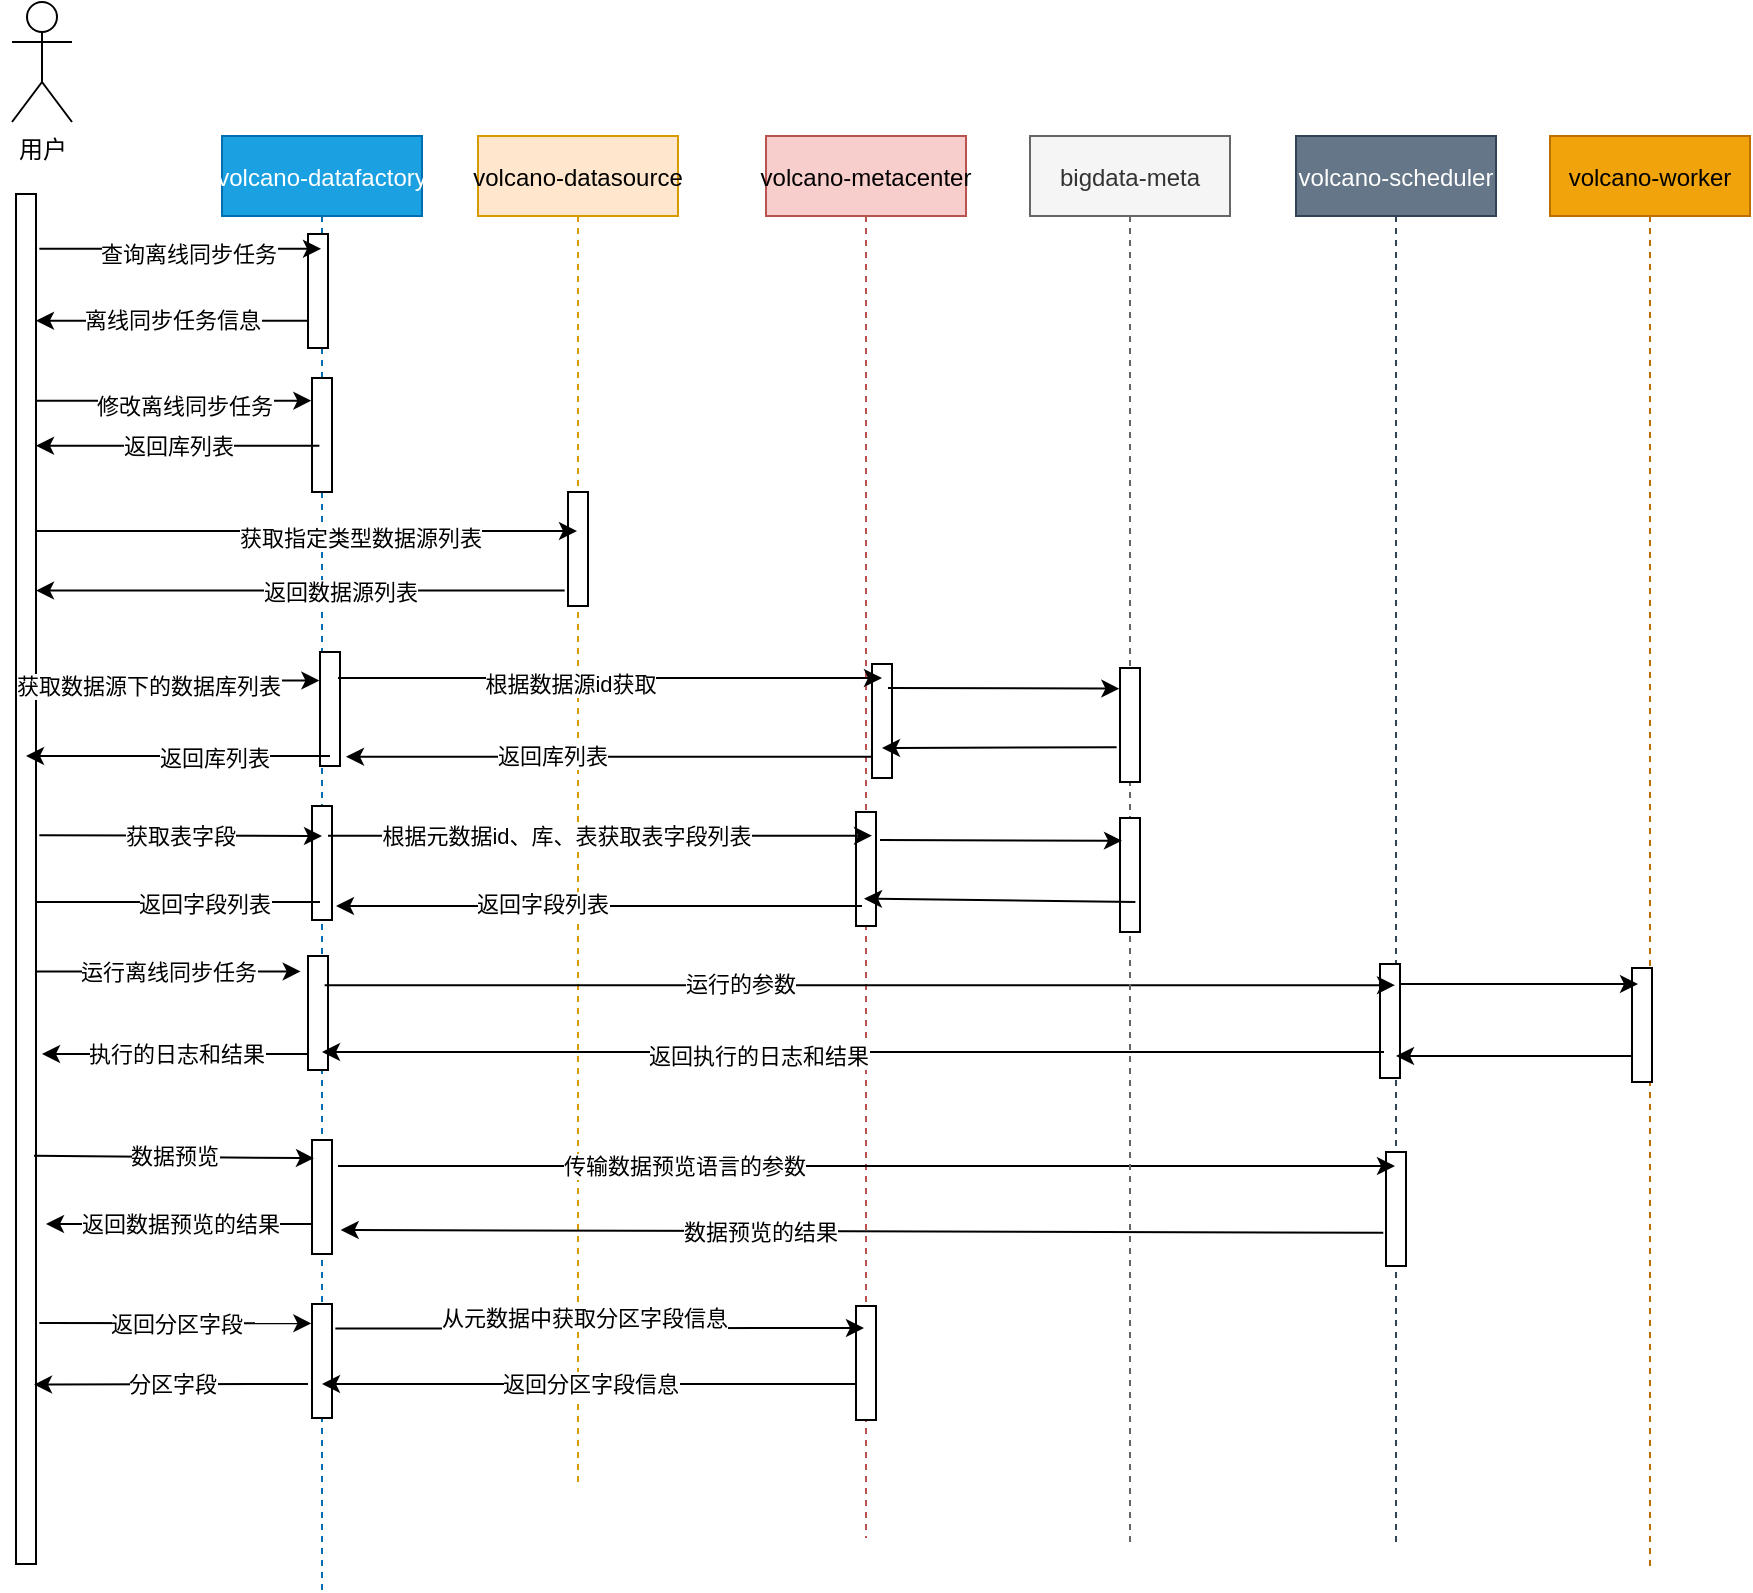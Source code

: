 <mxfile version="16.2.1" type="github">
  <diagram id="kgpKYQtTHZ0yAKxKKP6v" name="Page-1">
    <mxGraphModel dx="1261" dy="4119" grid="0" gridSize="10" guides="1" tooltips="1" connect="1" arrows="1" fold="1" page="1" pageScale="1" pageWidth="2339" pageHeight="3300" math="0" shadow="0">
      <root>
        <mxCell id="0" />
        <mxCell id="1" parent="0" />
        <mxCell id="3nuBFxr9cyL0pnOWT2aG-1" value="volcano-datafactory" style="shape=umlLifeline;perimeter=lifelinePerimeter;container=1;collapsible=0;recursiveResize=0;rounded=0;shadow=0;strokeWidth=1;fillColor=#1ba1e2;strokeColor=#006EAF;fontColor=#ffffff;" parent="1" vertex="1">
          <mxGeometry x="249" y="46" width="100" height="727" as="geometry" />
        </mxCell>
        <mxCell id="-eaRwASQvT9Frj3Xb0qR-25" value="" style="points=[];perimeter=orthogonalPerimeter;rounded=0;shadow=0;strokeWidth=1;" vertex="1" parent="3nuBFxr9cyL0pnOWT2aG-1">
          <mxGeometry x="49" y="258" width="10" height="57" as="geometry" />
        </mxCell>
        <mxCell id="-eaRwASQvT9Frj3Xb0qR-36" value="" style="points=[];perimeter=orthogonalPerimeter;rounded=0;shadow=0;strokeWidth=1;" vertex="1" parent="3nuBFxr9cyL0pnOWT2aG-1">
          <mxGeometry x="45" y="121" width="10" height="57" as="geometry" />
        </mxCell>
        <mxCell id="-eaRwASQvT9Frj3Xb0qR-41" value="" style="points=[];perimeter=orthogonalPerimeter;rounded=0;shadow=0;strokeWidth=1;" vertex="1" parent="3nuBFxr9cyL0pnOWT2aG-1">
          <mxGeometry x="43" y="49" width="10" height="57" as="geometry" />
        </mxCell>
        <mxCell id="-eaRwASQvT9Frj3Xb0qR-44" value="" style="points=[];perimeter=orthogonalPerimeter;rounded=0;shadow=0;strokeWidth=1;" vertex="1" parent="3nuBFxr9cyL0pnOWT2aG-1">
          <mxGeometry x="43" y="410" width="10" height="57" as="geometry" />
        </mxCell>
        <mxCell id="-eaRwASQvT9Frj3Xb0qR-61" value="" style="points=[];perimeter=orthogonalPerimeter;rounded=0;shadow=0;strokeWidth=1;" vertex="1" parent="3nuBFxr9cyL0pnOWT2aG-1">
          <mxGeometry x="45" y="335" width="10" height="57" as="geometry" />
        </mxCell>
        <mxCell id="-eaRwASQvT9Frj3Xb0qR-68" value="" style="endArrow=classic;html=1;rounded=0;" edge="1" parent="3nuBFxr9cyL0pnOWT2aG-1">
          <mxGeometry width="50" height="50" relative="1" as="geometry">
            <mxPoint x="49" y="383" as="sourcePoint" />
            <mxPoint x="-103" y="383" as="targetPoint" />
          </mxGeometry>
        </mxCell>
        <mxCell id="-eaRwASQvT9Frj3Xb0qR-69" value="返回字段列表" style="edgeLabel;html=1;align=center;verticalAlign=middle;resizable=0;points=[];" vertex="1" connectable="0" parent="-eaRwASQvT9Frj3Xb0qR-68">
          <mxGeometry x="-0.219" y="1" relative="1" as="geometry">
            <mxPoint x="1" as="offset" />
          </mxGeometry>
        </mxCell>
        <mxCell id="-eaRwASQvT9Frj3Xb0qR-71" value="" style="points=[];perimeter=orthogonalPerimeter;rounded=0;shadow=0;strokeWidth=1;" vertex="1" parent="3nuBFxr9cyL0pnOWT2aG-1">
          <mxGeometry x="45" y="502" width="10" height="57" as="geometry" />
        </mxCell>
        <mxCell id="-eaRwASQvT9Frj3Xb0qR-79" value="返回数据预览的结果" style="endArrow=classic;html=1;rounded=0;exitX=0;exitY=0.86;exitDx=0;exitDy=0;exitPerimeter=0;" edge="1" parent="3nuBFxr9cyL0pnOWT2aG-1">
          <mxGeometry width="50" height="50" relative="1" as="geometry">
            <mxPoint x="45" y="544.02" as="sourcePoint" />
            <mxPoint x="-88" y="544" as="targetPoint" />
          </mxGeometry>
        </mxCell>
        <mxCell id="-eaRwASQvT9Frj3Xb0qR-82" value="" style="points=[];perimeter=orthogonalPerimeter;rounded=0;shadow=0;strokeWidth=1;" vertex="1" parent="3nuBFxr9cyL0pnOWT2aG-1">
          <mxGeometry x="45" y="584" width="10" height="57" as="geometry" />
        </mxCell>
        <mxCell id="3nuBFxr9cyL0pnOWT2aG-5" value="volcano-metacenter" style="shape=umlLifeline;perimeter=lifelinePerimeter;container=1;collapsible=0;recursiveResize=0;rounded=0;shadow=0;strokeWidth=1;fillColor=#f8cecc;strokeColor=#b85450;" parent="1" vertex="1">
          <mxGeometry x="521" y="46" width="100" height="701" as="geometry" />
        </mxCell>
        <mxCell id="-eaRwASQvT9Frj3Xb0qR-29" value="" style="points=[];perimeter=orthogonalPerimeter;rounded=0;shadow=0;strokeWidth=1;" vertex="1" parent="3nuBFxr9cyL0pnOWT2aG-5">
          <mxGeometry x="53" y="264" width="10" height="57" as="geometry" />
        </mxCell>
        <mxCell id="-eaRwASQvT9Frj3Xb0qR-63" value="" style="points=[];perimeter=orthogonalPerimeter;rounded=0;shadow=0;strokeWidth=1;" vertex="1" parent="3nuBFxr9cyL0pnOWT2aG-5">
          <mxGeometry x="45" y="338" width="10" height="57" as="geometry" />
        </mxCell>
        <mxCell id="-eaRwASQvT9Frj3Xb0qR-81" value="" style="points=[];perimeter=orthogonalPerimeter;rounded=0;shadow=0;strokeWidth=1;" vertex="1" parent="3nuBFxr9cyL0pnOWT2aG-5">
          <mxGeometry x="45" y="585" width="10" height="57" as="geometry" />
        </mxCell>
        <mxCell id="-eaRwASQvT9Frj3Xb0qR-2" value="用户" style="shape=umlActor;verticalLabelPosition=bottom;verticalAlign=top;html=1;outlineConnect=0;" vertex="1" parent="1">
          <mxGeometry x="144" y="-21" width="30" height="60" as="geometry" />
        </mxCell>
        <mxCell id="-eaRwASQvT9Frj3Xb0qR-9" value="volcano-datasource" style="shape=umlLifeline;perimeter=lifelinePerimeter;container=1;collapsible=0;recursiveResize=0;rounded=0;shadow=0;strokeWidth=1;fillColor=#ffe6cc;strokeColor=#d79b00;" vertex="1" parent="1">
          <mxGeometry x="377" y="46" width="100" height="675" as="geometry" />
        </mxCell>
        <mxCell id="-eaRwASQvT9Frj3Xb0qR-19" value="" style="points=[];perimeter=orthogonalPerimeter;rounded=0;shadow=0;strokeWidth=1;" vertex="1" parent="-eaRwASQvT9Frj3Xb0qR-9">
          <mxGeometry x="45" y="178" width="10" height="57" as="geometry" />
        </mxCell>
        <mxCell id="-eaRwASQvT9Frj3Xb0qR-64" value="" style="endArrow=classic;html=1;rounded=0;exitX=0.9;exitY=0.228;exitDx=0;exitDy=0;exitPerimeter=0;" edge="1" parent="-eaRwASQvT9Frj3Xb0qR-9">
          <mxGeometry width="50" height="50" relative="1" as="geometry">
            <mxPoint x="-75" y="349.836" as="sourcePoint" />
            <mxPoint x="197" y="349.84" as="targetPoint" />
          </mxGeometry>
        </mxCell>
        <mxCell id="-eaRwASQvT9Frj3Xb0qR-96" value="根据元数据id、库、表获取表字段列表" style="edgeLabel;html=1;align=center;verticalAlign=middle;resizable=0;points=[];" vertex="1" connectable="0" parent="-eaRwASQvT9Frj3Xb0qR-64">
          <mxGeometry x="-0.13" relative="1" as="geometry">
            <mxPoint as="offset" />
          </mxGeometry>
        </mxCell>
        <mxCell id="-eaRwASQvT9Frj3Xb0qR-11" value="volcano-worker" style="shape=umlLifeline;perimeter=lifelinePerimeter;container=1;collapsible=0;recursiveResize=0;rounded=0;shadow=0;strokeWidth=1;fillColor=#f0a30a;strokeColor=#BD7000;fontColor=#000000;" vertex="1" parent="1">
          <mxGeometry x="913" y="46" width="100" height="716" as="geometry" />
        </mxCell>
        <mxCell id="-eaRwASQvT9Frj3Xb0qR-52" value="" style="points=[];perimeter=orthogonalPerimeter;rounded=0;shadow=0;strokeWidth=1;" vertex="1" parent="-eaRwASQvT9Frj3Xb0qR-11">
          <mxGeometry x="41" y="416" width="10" height="57" as="geometry" />
        </mxCell>
        <mxCell id="-eaRwASQvT9Frj3Xb0qR-53" value="" style="endArrow=classic;html=1;rounded=0;" edge="1" parent="-eaRwASQvT9Frj3Xb0qR-11">
          <mxGeometry width="50" height="50" relative="1" as="geometry">
            <mxPoint x="-75" y="424" as="sourcePoint" />
            <mxPoint x="44" y="424" as="targetPoint" />
          </mxGeometry>
        </mxCell>
        <mxCell id="-eaRwASQvT9Frj3Xb0qR-13" value="volcano-scheduler" style="shape=umlLifeline;perimeter=lifelinePerimeter;container=1;collapsible=0;recursiveResize=0;rounded=0;shadow=0;strokeWidth=1;fillColor=#647687;fontColor=#ffffff;strokeColor=#314354;" vertex="1" parent="1">
          <mxGeometry x="786" y="46" width="100" height="704" as="geometry" />
        </mxCell>
        <mxCell id="-eaRwASQvT9Frj3Xb0qR-46" value="" style="points=[];perimeter=orthogonalPerimeter;rounded=0;shadow=0;strokeWidth=1;" vertex="1" parent="-eaRwASQvT9Frj3Xb0qR-13">
          <mxGeometry x="42" y="414" width="10" height="57" as="geometry" />
        </mxCell>
        <mxCell id="-eaRwASQvT9Frj3Xb0qR-74" value="" style="points=[];perimeter=orthogonalPerimeter;rounded=0;shadow=0;strokeWidth=1;" vertex="1" parent="-eaRwASQvT9Frj3Xb0qR-13">
          <mxGeometry x="45" y="508" width="10" height="57" as="geometry" />
        </mxCell>
        <mxCell id="-eaRwASQvT9Frj3Xb0qR-14" value="" style="points=[];perimeter=orthogonalPerimeter;rounded=0;shadow=0;strokeWidth=1;" vertex="1" parent="1">
          <mxGeometry x="146" y="75" width="10" height="685" as="geometry" />
        </mxCell>
        <mxCell id="-eaRwASQvT9Frj3Xb0qR-21" value="" style="endArrow=classic;html=1;rounded=0;exitX=1.033;exitY=0.246;exitDx=0;exitDy=0;exitPerimeter=0;" edge="1" parent="1" source="-eaRwASQvT9Frj3Xb0qR-14" target="-eaRwASQvT9Frj3Xb0qR-9">
          <mxGeometry width="50" height="50" relative="1" as="geometry">
            <mxPoint x="160" y="116" as="sourcePoint" />
            <mxPoint x="533" y="327" as="targetPoint" />
          </mxGeometry>
        </mxCell>
        <mxCell id="-eaRwASQvT9Frj3Xb0qR-22" value="获取指定类型数据源列表" style="edgeLabel;html=1;align=center;verticalAlign=middle;resizable=0;points=[];" vertex="1" connectable="0" parent="-eaRwASQvT9Frj3Xb0qR-21">
          <mxGeometry x="0.192" y="-3" relative="1" as="geometry">
            <mxPoint as="offset" />
          </mxGeometry>
        </mxCell>
        <mxCell id="-eaRwASQvT9Frj3Xb0qR-23" value="" style="endArrow=classic;html=1;rounded=0;exitX=-0.167;exitY=0.865;exitDx=0;exitDy=0;exitPerimeter=0;" edge="1" parent="1" source="-eaRwASQvT9Frj3Xb0qR-19" target="-eaRwASQvT9Frj3Xb0qR-14">
          <mxGeometry width="50" height="50" relative="1" as="geometry">
            <mxPoint x="230" y="219" as="sourcePoint" />
            <mxPoint x="280" y="169" as="targetPoint" />
          </mxGeometry>
        </mxCell>
        <mxCell id="-eaRwASQvT9Frj3Xb0qR-24" value="返回数据源列表" style="edgeLabel;html=1;align=center;verticalAlign=middle;resizable=0;points=[];" vertex="1" connectable="0" parent="-eaRwASQvT9Frj3Xb0qR-23">
          <mxGeometry x="-0.147" relative="1" as="geometry">
            <mxPoint as="offset" />
          </mxGeometry>
        </mxCell>
        <mxCell id="-eaRwASQvT9Frj3Xb0qR-26" value="" style="endArrow=classic;html=1;rounded=0;entryX=-0.033;entryY=0.251;entryDx=0;entryDy=0;entryPerimeter=0;" edge="1" parent="1" source="-eaRwASQvT9Frj3Xb0qR-14" target="-eaRwASQvT9Frj3Xb0qR-25">
          <mxGeometry width="50" height="50" relative="1" as="geometry">
            <mxPoint x="160" y="385" as="sourcePoint" />
            <mxPoint x="533" y="321" as="targetPoint" />
          </mxGeometry>
        </mxCell>
        <mxCell id="-eaRwASQvT9Frj3Xb0qR-27" value="获取数据源下的数据库列表" style="edgeLabel;html=1;align=center;verticalAlign=middle;resizable=0;points=[];" vertex="1" connectable="0" parent="-eaRwASQvT9Frj3Xb0qR-26">
          <mxGeometry x="-0.213" relative="1" as="geometry">
            <mxPoint y="2" as="offset" />
          </mxGeometry>
        </mxCell>
        <mxCell id="-eaRwASQvT9Frj3Xb0qR-31" value="" style="endArrow=classic;html=1;rounded=0;entryX=1.3;entryY=0.918;entryDx=0;entryDy=0;entryPerimeter=0;" edge="1" parent="1" source="-eaRwASQvT9Frj3Xb0qR-29" target="-eaRwASQvT9Frj3Xb0qR-25">
          <mxGeometry width="50" height="50" relative="1" as="geometry">
            <mxPoint x="483" y="371" as="sourcePoint" />
            <mxPoint x="533" y="321" as="targetPoint" />
          </mxGeometry>
        </mxCell>
        <mxCell id="-eaRwASQvT9Frj3Xb0qR-32" value="返回库列表" style="edgeLabel;html=1;align=center;verticalAlign=middle;resizable=0;points=[];" vertex="1" connectable="0" parent="-eaRwASQvT9Frj3Xb0qR-31">
          <mxGeometry x="0.217" y="-1" relative="1" as="geometry">
            <mxPoint as="offset" />
          </mxGeometry>
        </mxCell>
        <mxCell id="-eaRwASQvT9Frj3Xb0qR-35" value="返回库列表" style="endArrow=classic;html=1;rounded=0;exitX=0.487;exitY=0.213;exitDx=0;exitDy=0;exitPerimeter=0;" edge="1" parent="1" source="3nuBFxr9cyL0pnOWT2aG-1" target="-eaRwASQvT9Frj3Xb0qR-14">
          <mxGeometry width="50" height="50" relative="1" as="geometry">
            <mxPoint x="483" y="371" as="sourcePoint" />
            <mxPoint x="533" y="321" as="targetPoint" />
          </mxGeometry>
        </mxCell>
        <mxCell id="-eaRwASQvT9Frj3Xb0qR-39" value="" style="endArrow=classic;html=1;rounded=0;entryX=-0.033;entryY=0.199;entryDx=0;entryDy=0;entryPerimeter=0;" edge="1" parent="1" source="-eaRwASQvT9Frj3Xb0qR-14" target="-eaRwASQvT9Frj3Xb0qR-36">
          <mxGeometry width="50" height="50" relative="1" as="geometry">
            <mxPoint x="148" y="319" as="sourcePoint" />
            <mxPoint x="198" y="269" as="targetPoint" />
          </mxGeometry>
        </mxCell>
        <mxCell id="-eaRwASQvT9Frj3Xb0qR-40" value="修改离线同步任务" style="edgeLabel;html=1;align=center;verticalAlign=middle;resizable=0;points=[];" vertex="1" connectable="0" parent="-eaRwASQvT9Frj3Xb0qR-39">
          <mxGeometry x="-0.411" y="-1" relative="1" as="geometry">
            <mxPoint x="33" y="1" as="offset" />
          </mxGeometry>
        </mxCell>
        <mxCell id="-eaRwASQvT9Frj3Xb0qR-45" value="运行离线同步任务" style="endArrow=classic;html=1;rounded=0;entryX=-0.367;entryY=0.135;entryDx=0;entryDy=0;entryPerimeter=0;" edge="1" parent="1" source="-eaRwASQvT9Frj3Xb0qR-14" target="-eaRwASQvT9Frj3Xb0qR-44">
          <mxGeometry width="50" height="50" relative="1" as="geometry">
            <mxPoint x="483" y="371" as="sourcePoint" />
            <mxPoint x="533" y="321" as="targetPoint" />
          </mxGeometry>
        </mxCell>
        <mxCell id="-eaRwASQvT9Frj3Xb0qR-47" value="" style="endArrow=classic;html=1;rounded=0;exitX=0.513;exitY=0.584;exitDx=0;exitDy=0;exitPerimeter=0;" edge="1" parent="1" source="3nuBFxr9cyL0pnOWT2aG-1" target="-eaRwASQvT9Frj3Xb0qR-13">
          <mxGeometry width="50" height="50" relative="1" as="geometry">
            <mxPoint x="483" y="371" as="sourcePoint" />
            <mxPoint x="533" y="321" as="targetPoint" />
          </mxGeometry>
        </mxCell>
        <mxCell id="-eaRwASQvT9Frj3Xb0qR-49" value="运行的参数" style="edgeLabel;html=1;align=center;verticalAlign=middle;resizable=0;points=[];" vertex="1" connectable="0" parent="-eaRwASQvT9Frj3Xb0qR-47">
          <mxGeometry x="-0.226" y="1" relative="1" as="geometry">
            <mxPoint as="offset" />
          </mxGeometry>
        </mxCell>
        <mxCell id="-eaRwASQvT9Frj3Xb0qR-50" value="" style="endArrow=classic;html=1;rounded=0;exitX=0.2;exitY=0.772;exitDx=0;exitDy=0;exitPerimeter=0;" edge="1" parent="1" source="-eaRwASQvT9Frj3Xb0qR-46" target="3nuBFxr9cyL0pnOWT2aG-1">
          <mxGeometry width="50" height="50" relative="1" as="geometry">
            <mxPoint x="483" y="422" as="sourcePoint" />
            <mxPoint x="533" y="372" as="targetPoint" />
          </mxGeometry>
        </mxCell>
        <mxCell id="-eaRwASQvT9Frj3Xb0qR-51" value="返回执行的日志和结果" style="edgeLabel;html=1;align=center;verticalAlign=middle;resizable=0;points=[];" vertex="1" connectable="0" parent="-eaRwASQvT9Frj3Xb0qR-50">
          <mxGeometry x="0.179" y="2" relative="1" as="geometry">
            <mxPoint as="offset" />
          </mxGeometry>
        </mxCell>
        <mxCell id="-eaRwASQvT9Frj3Xb0qR-54" value="" style="endArrow=classic;html=1;rounded=0;" edge="1" parent="1" source="-eaRwASQvT9Frj3Xb0qR-52">
          <mxGeometry width="50" height="50" relative="1" as="geometry">
            <mxPoint x="702" y="529" as="sourcePoint" />
            <mxPoint x="836" y="506" as="targetPoint" />
          </mxGeometry>
        </mxCell>
        <mxCell id="-eaRwASQvT9Frj3Xb0qR-55" value="执行的日志和结果" style="endArrow=classic;html=1;rounded=0;exitX=0;exitY=0.86;exitDx=0;exitDy=0;exitPerimeter=0;" edge="1" parent="1" source="-eaRwASQvT9Frj3Xb0qR-44">
          <mxGeometry width="50" height="50" relative="1" as="geometry">
            <mxPoint x="483" y="429" as="sourcePoint" />
            <mxPoint x="159" y="505" as="targetPoint" />
          </mxGeometry>
        </mxCell>
        <mxCell id="-eaRwASQvT9Frj3Xb0qR-42" value="" style="endArrow=classic;html=1;rounded=0;exitX=1.167;exitY=0.04;exitDx=0;exitDy=0;exitPerimeter=0;" edge="1" parent="1" source="-eaRwASQvT9Frj3Xb0qR-14" target="3nuBFxr9cyL0pnOWT2aG-1">
          <mxGeometry width="50" height="50" relative="1" as="geometry">
            <mxPoint x="143.5" y="394" as="sourcePoint" />
            <mxPoint x="294" y="394" as="targetPoint" />
          </mxGeometry>
        </mxCell>
        <mxCell id="-eaRwASQvT9Frj3Xb0qR-43" value="查询离线同步任务" style="edgeLabel;html=1;align=center;verticalAlign=middle;resizable=0;points=[];" vertex="1" connectable="0" parent="-eaRwASQvT9Frj3Xb0qR-42">
          <mxGeometry x="-0.411" y="-1" relative="1" as="geometry">
            <mxPoint x="33" y="1" as="offset" />
          </mxGeometry>
        </mxCell>
        <mxCell id="-eaRwASQvT9Frj3Xb0qR-56" value="离线同步任务信息" style="endArrow=classic;html=1;rounded=0;exitX=0.033;exitY=0.76;exitDx=0;exitDy=0;exitPerimeter=0;" edge="1" parent="1" source="-eaRwASQvT9Frj3Xb0qR-41" target="-eaRwASQvT9Frj3Xb0qR-14">
          <mxGeometry width="50" height="50" relative="1" as="geometry">
            <mxPoint x="292.0" y="422.995" as="sourcePoint" />
            <mxPoint x="150.3" y="422.995" as="targetPoint" />
            <Array as="points" />
          </mxGeometry>
        </mxCell>
        <mxCell id="-eaRwASQvT9Frj3Xb0qR-58" value="" style="endArrow=classic;html=1;rounded=0;exitX=0.9;exitY=0.228;exitDx=0;exitDy=0;exitPerimeter=0;" edge="1" parent="1" source="-eaRwASQvT9Frj3Xb0qR-25">
          <mxGeometry width="50" height="50" relative="1" as="geometry">
            <mxPoint x="483" y="459" as="sourcePoint" />
            <mxPoint x="579" y="317" as="targetPoint" />
          </mxGeometry>
        </mxCell>
        <mxCell id="-eaRwASQvT9Frj3Xb0qR-88" value="根据数据源id获取" style="edgeLabel;html=1;align=center;verticalAlign=middle;resizable=0;points=[];" vertex="1" connectable="0" parent="-eaRwASQvT9Frj3Xb0qR-58">
          <mxGeometry x="-0.147" y="-3" relative="1" as="geometry">
            <mxPoint as="offset" />
          </mxGeometry>
        </mxCell>
        <mxCell id="-eaRwASQvT9Frj3Xb0qR-59" value="" style="endArrow=classic;html=1;rounded=0;" edge="1" parent="1">
          <mxGeometry width="50" height="50" relative="1" as="geometry">
            <mxPoint x="303" y="356" as="sourcePoint" />
            <mxPoint x="151" y="356" as="targetPoint" />
          </mxGeometry>
        </mxCell>
        <mxCell id="-eaRwASQvT9Frj3Xb0qR-60" value="返回库列表" style="edgeLabel;html=1;align=center;verticalAlign=middle;resizable=0;points=[];" vertex="1" connectable="0" parent="-eaRwASQvT9Frj3Xb0qR-59">
          <mxGeometry x="-0.219" y="1" relative="1" as="geometry">
            <mxPoint x="1" as="offset" />
          </mxGeometry>
        </mxCell>
        <mxCell id="-eaRwASQvT9Frj3Xb0qR-62" value="获取表字段" style="endArrow=classic;html=1;rounded=0;exitX=1.167;exitY=0.468;exitDx=0;exitDy=0;exitPerimeter=0;" edge="1" parent="1" source="-eaRwASQvT9Frj3Xb0qR-14">
          <mxGeometry width="50" height="50" relative="1" as="geometry">
            <mxPoint x="483" y="481" as="sourcePoint" />
            <mxPoint x="299" y="396" as="targetPoint" />
          </mxGeometry>
        </mxCell>
        <mxCell id="-eaRwASQvT9Frj3Xb0qR-65" value="" style="endArrow=classic;html=1;rounded=0;entryX=1.3;entryY=0.918;entryDx=0;entryDy=0;entryPerimeter=0;" edge="1" parent="1">
          <mxGeometry width="50" height="50" relative="1" as="geometry">
            <mxPoint x="569" y="430.996" as="sourcePoint" />
            <mxPoint x="306" y="430.996" as="targetPoint" />
          </mxGeometry>
        </mxCell>
        <mxCell id="-eaRwASQvT9Frj3Xb0qR-66" value="返回字段列表" style="edgeLabel;html=1;align=center;verticalAlign=middle;resizable=0;points=[];" vertex="1" connectable="0" parent="-eaRwASQvT9Frj3Xb0qR-65">
          <mxGeometry x="0.217" y="-1" relative="1" as="geometry">
            <mxPoint as="offset" />
          </mxGeometry>
        </mxCell>
        <mxCell id="-eaRwASQvT9Frj3Xb0qR-72" value="数据预览" style="endArrow=classic;html=1;rounded=0;exitX=0.9;exitY=0.702;exitDx=0;exitDy=0;exitPerimeter=0;entryX=0.46;entryY=0.703;entryDx=0;entryDy=0;entryPerimeter=0;" edge="1" parent="1" source="-eaRwASQvT9Frj3Xb0qR-14" target="3nuBFxr9cyL0pnOWT2aG-1">
          <mxGeometry width="50" height="50" relative="1" as="geometry">
            <mxPoint x="483" y="473" as="sourcePoint" />
            <mxPoint x="533" y="423" as="targetPoint" />
            <Array as="points" />
          </mxGeometry>
        </mxCell>
        <mxCell id="-eaRwASQvT9Frj3Xb0qR-75" value="" style="endArrow=classic;html=1;rounded=0;exitX=1.3;exitY=0.228;exitDx=0;exitDy=0;exitPerimeter=0;" edge="1" parent="1" source="-eaRwASQvT9Frj3Xb0qR-71" target="-eaRwASQvT9Frj3Xb0qR-13">
          <mxGeometry width="50" height="50" relative="1" as="geometry">
            <mxPoint x="483" y="473" as="sourcePoint" />
            <mxPoint x="533" y="423" as="targetPoint" />
          </mxGeometry>
        </mxCell>
        <mxCell id="-eaRwASQvT9Frj3Xb0qR-80" value="传输数据预览语言的参数" style="edgeLabel;html=1;align=center;verticalAlign=middle;resizable=0;points=[];" vertex="1" connectable="0" parent="-eaRwASQvT9Frj3Xb0qR-75">
          <mxGeometry x="-0.348" relative="1" as="geometry">
            <mxPoint as="offset" />
          </mxGeometry>
        </mxCell>
        <mxCell id="-eaRwASQvT9Frj3Xb0qR-76" value="" style="endArrow=classic;html=1;rounded=0;exitX=-0.133;exitY=0.708;exitDx=0;exitDy=0;exitPerimeter=0;entryX=1.433;entryY=0.789;entryDx=0;entryDy=0;entryPerimeter=0;" edge="1" parent="1" source="-eaRwASQvT9Frj3Xb0qR-74" target="-eaRwASQvT9Frj3Xb0qR-71">
          <mxGeometry width="50" height="50" relative="1" as="geometry">
            <mxPoint x="483" y="473" as="sourcePoint" />
            <mxPoint x="533" y="423" as="targetPoint" />
          </mxGeometry>
        </mxCell>
        <mxCell id="-eaRwASQvT9Frj3Xb0qR-78" value="数据预览的结果" style="edgeLabel;html=1;align=center;verticalAlign=middle;resizable=0;points=[];" vertex="1" connectable="0" parent="-eaRwASQvT9Frj3Xb0qR-76">
          <mxGeometry x="0.196" relative="1" as="geometry">
            <mxPoint as="offset" />
          </mxGeometry>
        </mxCell>
        <mxCell id="-eaRwASQvT9Frj3Xb0qR-83" value="返回分区字段" style="endArrow=classic;html=1;rounded=0;exitX=1.167;exitY=0.824;exitDx=0;exitDy=0;exitPerimeter=0;entryX=-0.033;entryY=0.17;entryDx=0;entryDy=0;entryPerimeter=0;" edge="1" parent="1" source="-eaRwASQvT9Frj3Xb0qR-14" target="-eaRwASQvT9Frj3Xb0qR-82">
          <mxGeometry width="50" height="50" relative="1" as="geometry">
            <mxPoint x="483" y="473" as="sourcePoint" />
            <mxPoint x="533" y="423" as="targetPoint" />
          </mxGeometry>
        </mxCell>
        <mxCell id="-eaRwASQvT9Frj3Xb0qR-84" value="分区字段" style="endArrow=classic;html=1;rounded=0;entryX=0.9;entryY=0.869;entryDx=0;entryDy=0;entryPerimeter=0;" edge="1" parent="1" target="-eaRwASQvT9Frj3Xb0qR-14">
          <mxGeometry width="50" height="50" relative="1" as="geometry">
            <mxPoint x="292" y="670" as="sourcePoint" />
            <mxPoint x="303.67" y="649.69" as="targetPoint" />
          </mxGeometry>
        </mxCell>
        <mxCell id="-eaRwASQvT9Frj3Xb0qR-85" value="" style="endArrow=classic;html=1;rounded=0;exitX=1.167;exitY=0.216;exitDx=0;exitDy=0;exitPerimeter=0;" edge="1" parent="1" source="-eaRwASQvT9Frj3Xb0qR-82">
          <mxGeometry width="50" height="50" relative="1" as="geometry">
            <mxPoint x="321" y="689" as="sourcePoint" />
            <mxPoint x="570" y="642" as="targetPoint" />
          </mxGeometry>
        </mxCell>
        <mxCell id="-eaRwASQvT9Frj3Xb0qR-87" value="从元数据中获取分区字段信息" style="edgeLabel;html=1;align=center;verticalAlign=middle;resizable=0;points=[];" vertex="1" connectable="0" parent="-eaRwASQvT9Frj3Xb0qR-85">
          <mxGeometry x="-0.062" y="5" relative="1" as="geometry">
            <mxPoint as="offset" />
          </mxGeometry>
        </mxCell>
        <mxCell id="-eaRwASQvT9Frj3Xb0qR-86" value="返回分区字段信息" style="endArrow=classic;html=1;rounded=0;" edge="1" parent="1" source="-eaRwASQvT9Frj3Xb0qR-81">
          <mxGeometry width="50" height="50" relative="1" as="geometry">
            <mxPoint x="571" y="665" as="sourcePoint" />
            <mxPoint x="299" y="670" as="targetPoint" />
          </mxGeometry>
        </mxCell>
        <mxCell id="-eaRwASQvT9Frj3Xb0qR-89" value="bigdata-meta" style="shape=umlLifeline;perimeter=lifelinePerimeter;container=1;collapsible=0;recursiveResize=0;rounded=0;shadow=0;strokeWidth=1;fillColor=#f5f5f5;fontColor=#333333;strokeColor=#666666;" vertex="1" parent="1">
          <mxGeometry x="653" y="46" width="100" height="704" as="geometry" />
        </mxCell>
        <mxCell id="-eaRwASQvT9Frj3Xb0qR-90" value="" style="points=[];perimeter=orthogonalPerimeter;rounded=0;shadow=0;strokeWidth=1;" vertex="1" parent="-eaRwASQvT9Frj3Xb0qR-89">
          <mxGeometry x="45" y="341" width="10" height="57" as="geometry" />
        </mxCell>
        <mxCell id="-eaRwASQvT9Frj3Xb0qR-91" value="" style="points=[];perimeter=orthogonalPerimeter;rounded=0;shadow=0;strokeWidth=1;" vertex="1" parent="-eaRwASQvT9Frj3Xb0qR-89">
          <mxGeometry x="45" y="266" width="10" height="57" as="geometry" />
        </mxCell>
        <mxCell id="-eaRwASQvT9Frj3Xb0qR-95" value="" style="endArrow=classic;html=1;rounded=0;exitX=0.527;exitY=0.544;exitDx=0;exitDy=0;exitPerimeter=0;" edge="1" parent="-eaRwASQvT9Frj3Xb0qR-89" source="-eaRwASQvT9Frj3Xb0qR-89">
          <mxGeometry width="50" height="50" relative="1" as="geometry">
            <mxPoint x="34.33" y="381.002" as="sourcePoint" />
            <mxPoint x="-83" y="381.33" as="targetPoint" />
          </mxGeometry>
        </mxCell>
        <mxCell id="-eaRwASQvT9Frj3Xb0qR-92" value="" style="endArrow=classic;html=1;rounded=0;entryX=-0.033;entryY=0.181;entryDx=0;entryDy=0;entryPerimeter=0;" edge="1" parent="1" target="-eaRwASQvT9Frj3Xb0qR-91">
          <mxGeometry width="50" height="50" relative="1" as="geometry">
            <mxPoint x="582" y="322" as="sourcePoint" />
            <mxPoint x="533" y="379" as="targetPoint" />
          </mxGeometry>
        </mxCell>
        <mxCell id="-eaRwASQvT9Frj3Xb0qR-93" value="" style="endArrow=classic;html=1;rounded=0;exitX=-0.167;exitY=0.696;exitDx=0;exitDy=0;exitPerimeter=0;" edge="1" parent="1" source="-eaRwASQvT9Frj3Xb0qR-91">
          <mxGeometry width="50" height="50" relative="1" as="geometry">
            <mxPoint x="483" y="429" as="sourcePoint" />
            <mxPoint x="579" y="352" as="targetPoint" />
          </mxGeometry>
        </mxCell>
        <mxCell id="-eaRwASQvT9Frj3Xb0qR-94" value="" style="endArrow=classic;html=1;rounded=0;entryX=0.1;entryY=0.199;entryDx=0;entryDy=0;entryPerimeter=0;" edge="1" parent="1" target="-eaRwASQvT9Frj3Xb0qR-90">
          <mxGeometry width="50" height="50" relative="1" as="geometry">
            <mxPoint x="578" y="398" as="sourcePoint" />
            <mxPoint x="533" y="411" as="targetPoint" />
          </mxGeometry>
        </mxCell>
      </root>
    </mxGraphModel>
  </diagram>
</mxfile>
